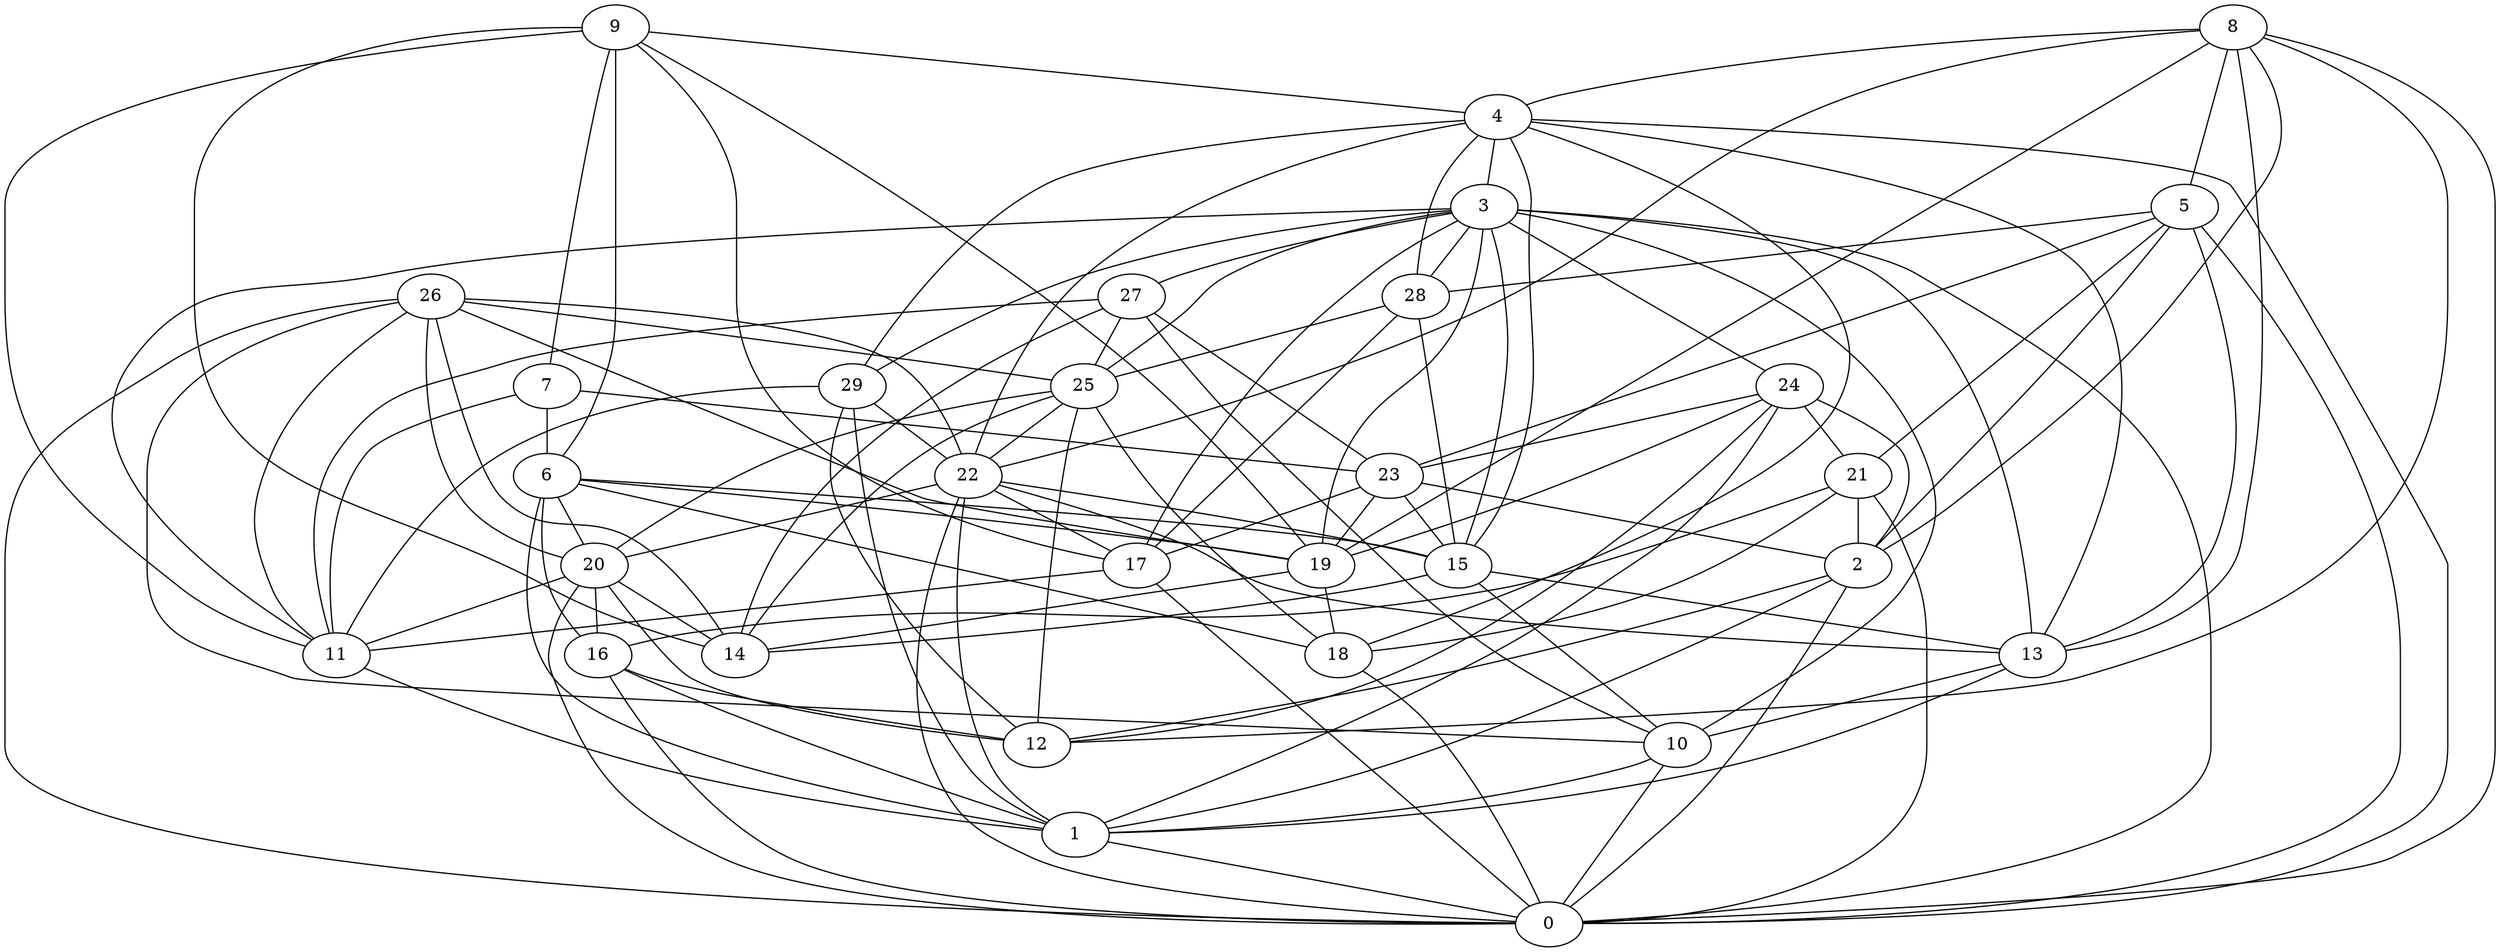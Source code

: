 digraph GG_graph {

subgraph G_graph {
edge [color = black]
"18" -> "0" [dir = none]
"16" -> "1" [dir = none]
"16" -> "12" [dir = none]
"1" -> "0" [dir = none]
"9" -> "17" [dir = none]
"9" -> "7" [dir = none]
"9" -> "14" [dir = none]
"9" -> "19" [dir = none]
"9" -> "4" [dir = none]
"22" -> "13" [dir = none]
"22" -> "17" [dir = none]
"22" -> "0" [dir = none]
"22" -> "1" [dir = none]
"3" -> "25" [dir = none]
"3" -> "24" [dir = none]
"3" -> "0" [dir = none]
"3" -> "29" [dir = none]
"3" -> "13" [dir = none]
"3" -> "17" [dir = none]
"3" -> "28" [dir = none]
"6" -> "15" [dir = none]
"6" -> "19" [dir = none]
"6" -> "20" [dir = none]
"6" -> "1" [dir = none]
"19" -> "14" [dir = none]
"19" -> "18" [dir = none]
"24" -> "12" [dir = none]
"24" -> "23" [dir = none]
"24" -> "19" [dir = none]
"24" -> "2" [dir = none]
"28" -> "17" [dir = none]
"28" -> "15" [dir = none]
"17" -> "11" [dir = none]
"17" -> "0" [dir = none]
"2" -> "12" [dir = none]
"2" -> "0" [dir = none]
"25" -> "20" [dir = none]
"25" -> "22" [dir = none]
"25" -> "18" [dir = none]
"25" -> "12" [dir = none]
"20" -> "16" [dir = none]
"20" -> "12" [dir = none]
"23" -> "17" [dir = none]
"23" -> "2" [dir = none]
"23" -> "19" [dir = none]
"21" -> "16" [dir = none]
"21" -> "18" [dir = none]
"21" -> "0" [dir = none]
"21" -> "2" [dir = none]
"13" -> "1" [dir = none]
"29" -> "22" [dir = none]
"29" -> "11" [dir = none]
"15" -> "10" [dir = none]
"15" -> "14" [dir = none]
"15" -> "13" [dir = none]
"4" -> "22" [dir = none]
"4" -> "29" [dir = none]
"4" -> "15" [dir = none]
"4" -> "0" [dir = none]
"4" -> "3" [dir = none]
"4" -> "28" [dir = none]
"11" -> "1" [dir = none]
"26" -> "19" [dir = none]
"26" -> "20" [dir = none]
"26" -> "14" [dir = none]
"26" -> "0" [dir = none]
"26" -> "10" [dir = none]
"26" -> "25" [dir = none]
"26" -> "11" [dir = none]
"27" -> "25" [dir = none]
"27" -> "14" [dir = none]
"27" -> "10" [dir = none]
"7" -> "11" [dir = none]
"7" -> "23" [dir = none]
"10" -> "1" [dir = none]
"10" -> "0" [dir = none]
"8" -> "5" [dir = none]
"8" -> "12" [dir = none]
"8" -> "22" [dir = none]
"8" -> "2" [dir = none]
"8" -> "19" [dir = none]
"8" -> "4" [dir = none]
"8" -> "13" [dir = none]
"5" -> "21" [dir = none]
"5" -> "0" [dir = none]
"5" -> "13" [dir = none]
"5" -> "23" [dir = none]
"7" -> "6" [dir = none]
"20" -> "0" [dir = none]
"24" -> "21" [dir = none]
"3" -> "19" [dir = none]
"16" -> "0" [dir = none]
"4" -> "18" [dir = none]
"24" -> "1" [dir = none]
"25" -> "14" [dir = none]
"2" -> "1" [dir = none]
"29" -> "1" [dir = none]
"5" -> "28" [dir = none]
"3" -> "11" [dir = none]
"9" -> "11" [dir = none]
"27" -> "11" [dir = none]
"28" -> "25" [dir = none]
"20" -> "14" [dir = none]
"29" -> "12" [dir = none]
"3" -> "15" [dir = none]
"22" -> "20" [dir = none]
"6" -> "16" [dir = none]
"3" -> "10" [dir = none]
"6" -> "18" [dir = none]
"26" -> "22" [dir = none]
"4" -> "13" [dir = none]
"8" -> "0" [dir = none]
"5" -> "2" [dir = none]
"22" -> "15" [dir = none]
"13" -> "10" [dir = none]
"3" -> "27" [dir = none]
"9" -> "6" [dir = none]
"27" -> "23" [dir = none]
"20" -> "11" [dir = none]
"23" -> "15" [dir = none]
}

}
